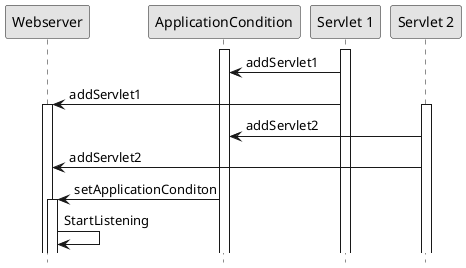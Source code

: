 @startuml
hide footbox
skinparam monochrome true
skinparam defaultFontName ProductusOSGiBookc
skinparam shadowing false

participant Webserver as wb
participant ApplicationCondition as c
participant "Servlet 1" as ll
participant "Servlet 2" as rl

activate ll
activate c
ll -> c: addServlet1
ll -> wb: addServlet1
activate wb
activate rl
rl -> c: addServlet2
rl -> wb: addServlet2
c -> wb: setApplicationConditon
activate wb
wb -> wb: StartListening
@enduml